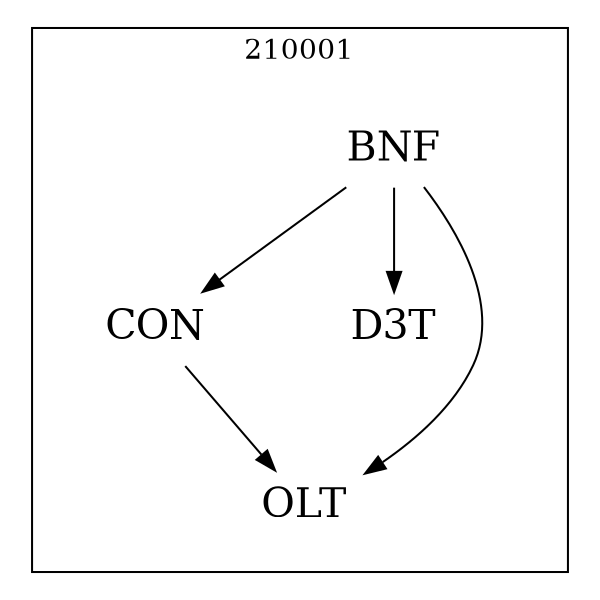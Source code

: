 strict digraph DAGS {
	size = "4,4!" ; ratio ="fill"; subgraph cluster_0{
			labeldoc = "t";
			label = "210001";node	[label= CON, shape = plaintext, fontsize=20] CON;node	[label= BNF, shape = plaintext, fontsize=20] BNF;node	[label= D3T, shape = plaintext, fontsize=20] D3T;node	[label= OLT, shape = plaintext, fontsize=20] OLT;
CON->OLT;
BNF->CON;
BNF->D3T;
BNF->OLT;
	}}